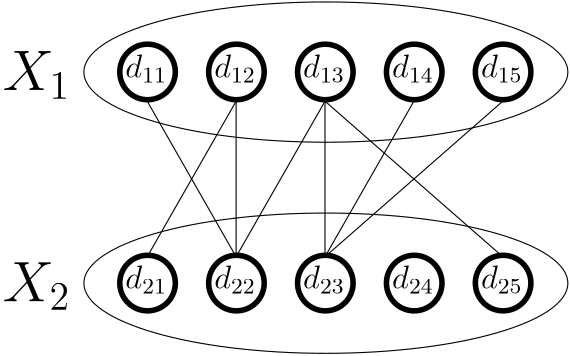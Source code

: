 <?xml version="1.0"?>
<!DOCTYPE ipe SYSTEM "ipe.dtd">
<ipe version="70005" creator="Ipe 7.1.2">
<info created="D:20121221220947" modified="D:20121223235309"/>
<ipestyle name="basic">
<symbol name="arrow/arc(spx)">
<path stroke="sym-stroke" fill="sym-stroke" pen="sym-pen">
0 0 m
-1 0.333 l
-1 -0.333 l
h
</path>
</symbol>
<symbol name="arrow/farc(spx)">
<path stroke="sym-stroke" fill="white" pen="sym-pen">
0 0 m
-1 0.333 l
-1 -0.333 l
h
</path>
</symbol>
<symbol name="mark/circle(sx)" transformations="translations">
<path fill="sym-stroke">
0.6 0 0 0.6 0 0 e
0.4 0 0 0.4 0 0 e
</path>
</symbol>
<symbol name="mark/disk(sx)" transformations="translations">
<path fill="sym-stroke">
0.6 0 0 0.6 0 0 e
</path>
</symbol>
<symbol name="mark/fdisk(sfx)" transformations="translations">
<group>
<path fill="sym-fill">
0.5 0 0 0.5 0 0 e
</path>
<path fill="sym-stroke" fillrule="eofill">
0.6 0 0 0.6 0 0 e
0.4 0 0 0.4 0 0 e
</path>
</group>
</symbol>
<symbol name="mark/box(sx)" transformations="translations">
<path fill="sym-stroke" fillrule="eofill">
-0.6 -0.6 m
0.6 -0.6 l
0.6 0.6 l
-0.6 0.6 l
h
-0.4 -0.4 m
0.4 -0.4 l
0.4 0.4 l
-0.4 0.4 l
h
</path>
</symbol>
<symbol name="mark/square(sx)" transformations="translations">
<path fill="sym-stroke">
-0.6 -0.6 m
0.6 -0.6 l
0.6 0.6 l
-0.6 0.6 l
h
</path>
</symbol>
<symbol name="mark/fsquare(sfx)" transformations="translations">
<group>
<path fill="sym-fill">
-0.5 -0.5 m
0.5 -0.5 l
0.5 0.5 l
-0.5 0.5 l
h
</path>
<path fill="sym-stroke" fillrule="eofill">
-0.6 -0.6 m
0.6 -0.6 l
0.6 0.6 l
-0.6 0.6 l
h
-0.4 -0.4 m
0.4 -0.4 l
0.4 0.4 l
-0.4 0.4 l
h
</path>
</group>
</symbol>
<symbol name="mark/cross(sx)" transformations="translations">
<group>
<path fill="sym-stroke">
-0.43 -0.57 m
0.57 0.43 l
0.43 0.57 l
-0.57 -0.43 l
h
</path>
<path fill="sym-stroke">
-0.43 0.57 m
0.57 -0.43 l
0.43 -0.57 l
-0.57 0.43 l
h
</path>
</group>
</symbol>
<symbol name="arrow/fnormal(spx)">
<path stroke="sym-stroke" fill="white" pen="sym-pen">
0 0 m
-1 0.333 l
-1 -0.333 l
h
</path>
</symbol>
<symbol name="arrow/pointed(spx)">
<path stroke="sym-stroke" fill="sym-stroke" pen="sym-pen">
0 0 m
-1 0.333 l
-0.8 0 l
-1 -0.333 l
h
</path>
</symbol>
<symbol name="arrow/fpointed(spx)">
<path stroke="sym-stroke" fill="white" pen="sym-pen">
0 0 m
-1 0.333 l
-0.8 0 l
-1 -0.333 l
h
</path>
</symbol>
<symbol name="arrow/linear(spx)">
<path stroke="sym-stroke" pen="sym-pen">
-1 0.333 m
0 0 l
-1 -0.333 l
</path>
</symbol>
<symbol name="arrow/fdouble(spx)">
<path stroke="sym-stroke" fill="white" pen="sym-pen">
0 0 m
-1 0.333 l
-1 -0.333 l
h
-1 0 m
-2 0.333 l
-2 -0.333 l
h
</path>
</symbol>
<symbol name="arrow/double(spx)">
<path stroke="sym-stroke" fill="sym-stroke" pen="sym-pen">
0 0 m
-1 0.333 l
-1 -0.333 l
h
-1 0 m
-2 0.333 l
-2 -0.333 l
h
</path>
</symbol>
<pen name="heavier" value="0.8"/>
<pen name="fat" value="1.2"/>
<pen name="ultrafat" value="2"/>
<symbolsize name="large" value="5"/>
<symbolsize name="small" value="2"/>
<symbolsize name="tiny" value="1.1"/>
<arrowsize name="large" value="10"/>
<arrowsize name="small" value="5"/>
<arrowsize name="tiny" value="3"/>
<color name="red" value="1 0 0"/>
<color name="green" value="0 1 0"/>
<color name="blue" value="0 0 1"/>
<color name="yellow" value="1 1 0"/>
<color name="orange" value="1 0.647 0"/>
<color name="gold" value="1 0.843 0"/>
<color name="purple" value="0.627 0.125 0.941"/>
<color name="gray" value="0.745"/>
<color name="brown" value="0.647 0.165 0.165"/>
<color name="navy" value="0 0 0.502"/>
<color name="pink" value="1 0.753 0.796"/>
<color name="seagreen" value="0.18 0.545 0.341"/>
<color name="turquoise" value="0.251 0.878 0.816"/>
<color name="violet" value="0.933 0.51 0.933"/>
<color name="darkblue" value="0 0 0.545"/>
<color name="darkcyan" value="0 0.545 0.545"/>
<color name="darkgray" value="0.663"/>
<color name="darkgreen" value="0 0.392 0"/>
<color name="darkmagenta" value="0.545 0 0.545"/>
<color name="darkorange" value="1 0.549 0"/>
<color name="darkred" value="0.545 0 0"/>
<color name="lightblue" value="0.678 0.847 0.902"/>
<color name="lightcyan" value="0.878 1 1"/>
<color name="lightgray" value="0.827"/>
<color name="lightgreen" value="0.565 0.933 0.565"/>
<color name="lightyellow" value="1 1 0.878"/>
<dashstyle name="dashed" value="[4] 0"/>
<dashstyle name="dotted" value="[1 3] 0"/>
<dashstyle name="dash dotted" value="[4 2 1 2] 0"/>
<dashstyle name="dash dot dotted" value="[4 2 1 2 1 2] 0"/>
<textsize name="large" value="\large"/>
<textsize name="Large" value="\Large"/>
<textsize name="LARGE" value="\LARGE"/>
<textsize name="huge" value="\huge"/>
<textsize name="Huge" value="\Huge"/>
<textsize name="small" value="\small"/>
<textsize name="footnote" value="\footnotesize"/>
<textsize name="tiny" value="\tiny"/>
<textstyle name="center" begin="\begin{center}" end="\end{center}"/>
<textstyle name="itemize" begin="\begin{itemize}" end="\end{itemize}"/>
<textstyle name="item" begin="\begin{itemize}\item{}" end="\end{itemize}"/>
<gridsize name="4 pts" value="4"/>
<gridsize name="8 pts (~3 mm)" value="8"/>
<gridsize name="16 pts (~6 mm)" value="16"/>
<gridsize name="32 pts (~12 mm)" value="32"/>
<gridsize name="10 pts (~3.5 mm)" value="10"/>
<gridsize name="20 pts (~7 mm)" value="20"/>
<gridsize name="14 pts (~5 mm)" value="14"/>
<gridsize name="28 pts (~10 mm)" value="28"/>
<gridsize name="56 pts (~20 mm)" value="56"/>
<anglesize name="90 deg" value="90"/>
<anglesize name="60 deg" value="60"/>
<anglesize name="45 deg" value="45"/>
<anglesize name="30 deg" value="30"/>
<anglesize name="22.5 deg" value="22.5"/>
<tiling name="falling" angle="-60" step="4" width="1"/>
<tiling name="rising" angle="30" step="4" width="1"/>
</ipestyle>
<page>
<layer name="alpha"/>
<view layers="alpha" active="alpha"/>
<path layer="alpha" matrix="2.70109 0 0 0.782984 -383.579 152.474" stroke="black">
32.249 0 0 32.249 268 728 e
</path>
<text matrix="1 0 0 1 -44 -28" transformations="translations" pos="268 744" stroke="black" type="label" width="24.313" height="14.119" depth="3.1" valign="baseline" size="huge">$X_1$</text>
<text matrix="1 0 0 1 12.1184 -15.4695" transformations="translations" pos="256 736" stroke="black" type="label" width="15.049" height="8.305" depth="1.79" valign="baseline" size="large">$d_{11}$</text>
<path matrix="1 0 0 1 84.1184 24.5305" stroke="black" pen="ultrafat">
10 0 0 10 192 698 e
</path>
<text matrix="1 0 0 1 44.1184 -15.4695" transformations="translations" pos="256 736" stroke="black" type="label" width="15.049" height="8.305" depth="1.79" valign="baseline" size="large">$d_{12}$</text>
<path matrix="1 0 0 1 116.118 24.5305" stroke="black" pen="ultrafat">
10 0 0 10 192 698 e
</path>
<text matrix="1 0 0 1 76.1184 -15.4695" transformations="translations" pos="256 736" stroke="black" type="label" width="15.049" height="8.305" depth="1.79" valign="baseline" size="large">$d_{13}$</text>
<path matrix="1 0 0 1 148.118 24.5305" stroke="black" pen="ultrafat">
10 0 0 10 192 698 e
</path>
<text matrix="1 0 0 1 108.118 -15.4695" transformations="translations" pos="256 736" stroke="black" type="label" width="15.049" height="8.305" depth="1.79" valign="baseline" size="large">$d_{14}$</text>
<path matrix="1 0 0 1 180.118 24.5305" stroke="black" pen="ultrafat">
10 0 0 10 192 698 e
</path>
<text matrix="1 0 0 1 140.118 -15.4695" transformations="translations" pos="256 736" stroke="black" type="label" width="15.049" height="8.305" depth="1.79" valign="baseline" size="large">$d_{15}$</text>
<path matrix="1 0 0 1 212.118 24.5305" stroke="black" pen="ultrafat">
10 0 0 10 192 698 e
</path>
<path matrix="2.70109 0 0 0.782984 -383.579 76.474" stroke="black">
32.249 0 0 32.249 268 728 e
</path>
<text matrix="1 0 0 1 -44 -104" transformations="translations" pos="268 744" stroke="black" type="label" width="24.313" height="14.119" depth="3.1" valign="baseline" size="huge">$X_2$</text>
<text matrix="1 0 0 1 12.1184 -91.4695" transformations="translations" pos="256 736" stroke="black" type="label" width="15.049" height="8.305" depth="1.79" valign="baseline" size="large">$d_{21}$</text>
<path matrix="1 0 0 1 84.1184 -51.4695" stroke="black" pen="ultrafat">
10 0 0 10 192 698 e
</path>
<text matrix="1 0 0 1 44.1184 -91.4695" transformations="translations" pos="256 736" stroke="black" type="label" width="15.049" height="8.305" depth="1.79" valign="baseline" size="large">$d_{22}$</text>
<path matrix="1 0 0 1 116.118 -51.4695" stroke="black" pen="ultrafat">
10 0 0 10 192 698 e
</path>
<text matrix="1 0 0 1 76.1184 -91.4695" transformations="translations" pos="256 736" stroke="black" type="label" width="15.049" height="8.305" depth="1.79" valign="baseline" size="large">$d_{23}$</text>
<path matrix="1 0 0 1 148.118 -51.4695" stroke="black" pen="ultrafat">
10 0 0 10 192 698 e
</path>
<text matrix="1 0 0 1 108.118 -91.4695" transformations="translations" pos="256 736" stroke="black" type="label" width="15.049" height="8.305" depth="1.79" valign="baseline" size="large">$d_{24}$</text>
<path matrix="1 0 0 1 180.118 -51.4695" stroke="black" pen="ultrafat">
10 0 0 10 192 698 e
</path>
<text matrix="1 0 0 1 140.118 -91.4695" transformations="translations" pos="256 736" stroke="black" type="label" width="15.049" height="8.305" depth="1.79" valign="baseline" size="large">$d_{25}$</text>
<path matrix="1 0 0 1 212.118 -51.4695" stroke="black" pen="ultrafat">
10 0 0 10 192 698 e
</path>
<path stroke="black">
276 712 m
308 656 l
</path>
<path matrix="1.14286 0 0 1 -39.4286 0" stroke="black">
304 712 m
276 656 l
276 656 l
</path>
<path stroke="black">
308 712 m
308 656 l
</path>
<path stroke="black">
340 712 m
340 656 l
</path>
<path matrix="1.14286 0 0 1 -44 0" stroke="black">
336 712 m
308 656 l
</path>
<path stroke="black">
340 712 m
404 656 l
</path>
<path stroke="black">
372 712 m
340 656 l
</path>
<path stroke="black">
404 712 m
340 656 l
</path>
</page>
</ipe>
